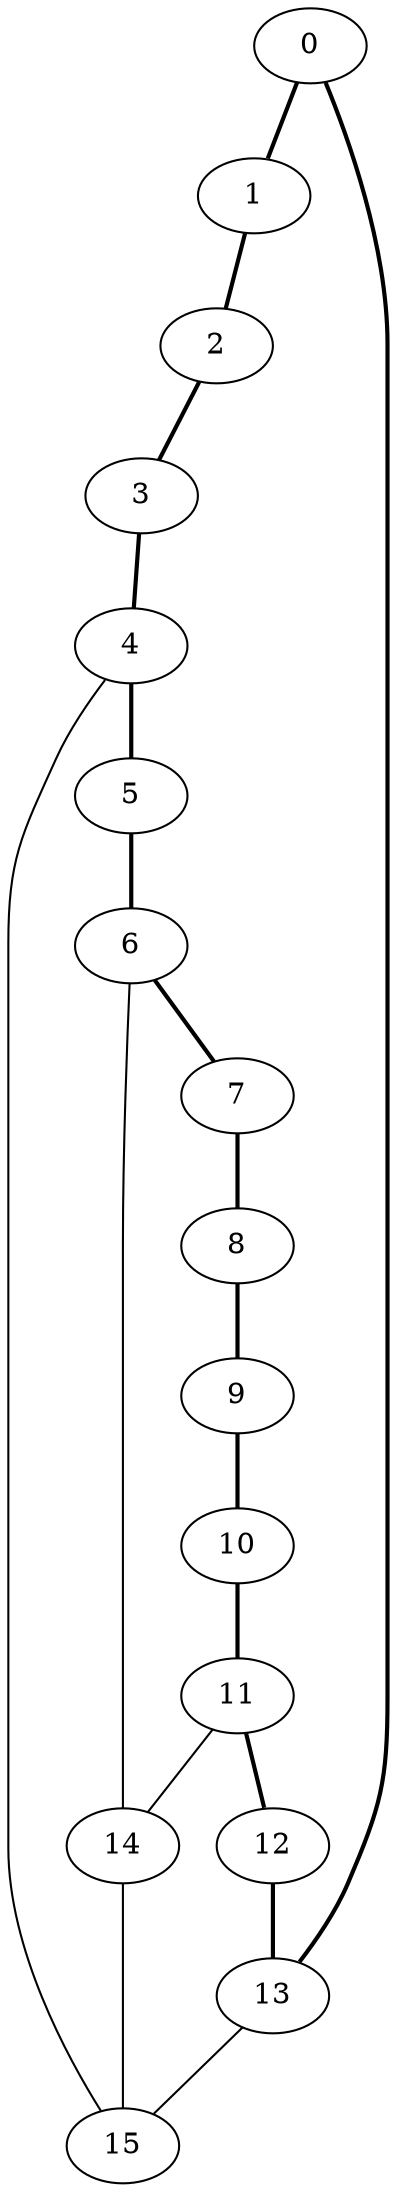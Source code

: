 //Inside of this graph is 3-connected
graph G {
0 [ pos = " 1.00,0.00!" ];
0 -- 1[style=bold];
0 -- 13[style=bold];
1 [ pos = " 0.90,0.43!" ];
1 -- 2[style=bold];
2 [ pos = " 0.62,0.78!" ];
2 -- 3[style=bold];
3 [ pos = " 0.22,0.97!" ];
3 -- 4[style=bold];
4 [ pos = " -0.22,0.97!" ];
4 -- 5[style=bold];
4 -- 15;
5 [ pos = " -0.62,0.78!" ];
5 -- 6[style=bold];
6 [ pos = " -0.90,0.43!" ];
6 -- 7[style=bold];
6 -- 14;
7 [ pos = " -1.00,0.00!" ];
7 -- 8[style=bold];
8 [ pos = " -0.90,-0.43!" ];
8 -- 9[style=bold];
9 [ pos = " -0.62,-0.78!" ];
9 -- 10[style=bold];
10 [ pos = " -0.22,-0.97!" ];
10 -- 11[style=bold];
11 [ pos = " 0.22,-0.97!" ];
11 -- 12[style=bold];
11 -- 14;
12 [ pos = " 0.62,-0.78!" ];
12 -- 13[style=bold];
13 [ pos = " 0.90,-0.43!" ];
13 -- 15;
14 -- 15;
}
